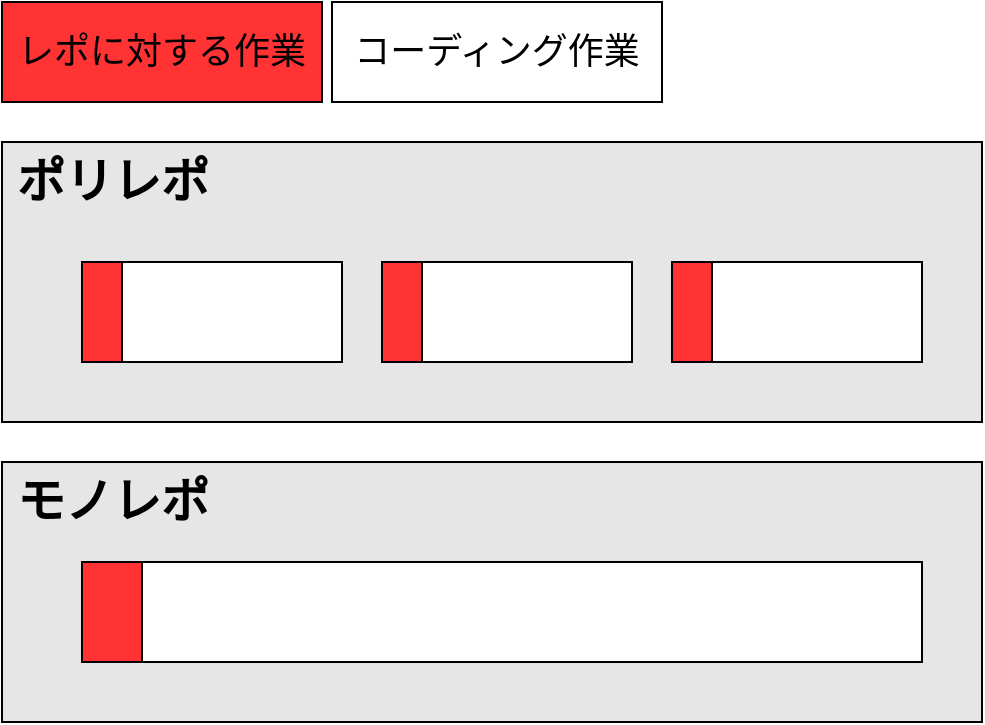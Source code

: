 <mxfile>
    <diagram id="XlTCOk2C4pxwFGGN3fuW" name="Page-1">
        <mxGraphModel dx="457" dy="379" grid="1" gridSize="10" guides="1" tooltips="1" connect="1" arrows="1" fold="1" page="1" pageScale="1" pageWidth="850" pageHeight="1100" math="0" shadow="0">
            <root>
                <mxCell id="0"/>
                <mxCell id="1" parent="0"/>
                <mxCell id="2" value="" style="rounded=0;whiteSpace=wrap;html=1;fillColor=#E6E6E6;" parent="1" vertex="1">
                    <mxGeometry x="120" y="100" width="490" height="140" as="geometry"/>
                </mxCell>
                <mxCell id="4" value="ポリレポ" style="text;strokeColor=none;fillColor=none;html=1;fontSize=24;fontStyle=1;verticalAlign=middle;align=center;" parent="1" vertex="1">
                    <mxGeometry x="125" y="100" width="100" height="40" as="geometry"/>
                </mxCell>
                <mxCell id="5" value="" style="rounded=0;whiteSpace=wrap;html=1;fillColor=#E6E6E6;" parent="1" vertex="1">
                    <mxGeometry x="120" y="260" width="490" height="130" as="geometry"/>
                </mxCell>
                <mxCell id="6" value="モノレポ" style="text;strokeColor=none;fillColor=none;html=1;fontSize=24;fontStyle=1;verticalAlign=middle;align=center;" parent="1" vertex="1">
                    <mxGeometry x="125" y="260" width="100" height="40" as="geometry"/>
                </mxCell>
                <mxCell id="8" value="" style="rounded=0;whiteSpace=wrap;html=1;" parent="1" vertex="1">
                    <mxGeometry x="160" y="310" width="420" height="50" as="geometry"/>
                </mxCell>
                <mxCell id="7" value="" style="rounded=0;whiteSpace=wrap;html=1;movable=1;resizable=1;rotatable=1;deletable=1;editable=1;connectable=1;" parent="1" vertex="1">
                    <mxGeometry x="170" y="160" width="120" height="50" as="geometry"/>
                </mxCell>
                <mxCell id="14" value="&lt;font style=&quot;font-size: 18px;&quot;&gt;レポに対する作業&lt;/font&gt;" style="rounded=0;whiteSpace=wrap;html=1;fillColor=#FF3333;" parent="1" vertex="1">
                    <mxGeometry x="120" y="30" width="160" height="50" as="geometry"/>
                </mxCell>
                <mxCell id="16" value="" style="rounded=0;whiteSpace=wrap;html=1;fillColor=#FF3333;" parent="1" vertex="1">
                    <mxGeometry x="160" y="310" width="30" height="50" as="geometry"/>
                </mxCell>
                <mxCell id="22" value="" style="rounded=0;whiteSpace=wrap;html=1;fillColor=#FF3333;movable=1;resizable=1;rotatable=1;deletable=1;editable=1;connectable=1;" parent="1" vertex="1">
                    <mxGeometry x="160" y="160" width="20" height="50" as="geometry"/>
                </mxCell>
                <mxCell id="23" value="" style="rounded=0;whiteSpace=wrap;html=1;" parent="1" vertex="1">
                    <mxGeometry x="310" y="160" width="125" height="50" as="geometry"/>
                </mxCell>
                <mxCell id="24" value="" style="rounded=0;whiteSpace=wrap;html=1;fillColor=#FF3333;" parent="1" vertex="1">
                    <mxGeometry x="310" y="160" width="20" height="50" as="geometry"/>
                </mxCell>
                <mxCell id="25" value="" style="rounded=0;whiteSpace=wrap;html=1;" parent="1" vertex="1">
                    <mxGeometry x="455" y="160" width="125" height="50" as="geometry"/>
                </mxCell>
                <mxCell id="26" value="" style="rounded=0;whiteSpace=wrap;html=1;fillColor=#FF3333;" parent="1" vertex="1">
                    <mxGeometry x="455" y="160" width="20" height="50" as="geometry"/>
                </mxCell>
                <mxCell id="27" value="&lt;span style=&quot;font-size: 18px;&quot;&gt;コーディング作業&lt;/span&gt;" style="rounded=0;whiteSpace=wrap;html=1;movable=1;resizable=1;rotatable=1;deletable=1;editable=1;connectable=1;" parent="1" vertex="1">
                    <mxGeometry x="285" y="30" width="165" height="50" as="geometry"/>
                </mxCell>
            </root>
        </mxGraphModel>
    </diagram>
</mxfile>